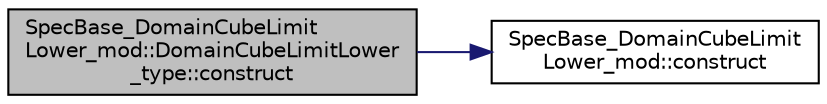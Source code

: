 digraph "SpecBase_DomainCubeLimitLower_mod::DomainCubeLimitLower_type::construct"
{
 // LATEX_PDF_SIZE
  edge [fontname="Helvetica",fontsize="10",labelfontname="Helvetica",labelfontsize="10"];
  node [fontname="Helvetica",fontsize="10",shape=record];
  rankdir="LR";
  Node1 [label="SpecBase_DomainCubeLimit\lLower_mod::DomainCubeLimitLower\l_type::construct",height=0.2,width=0.4,color="black", fillcolor="grey75", style="filled", fontcolor="black",tooltip=" "];
  Node1 -> Node2 [color="midnightblue",fontsize="10",style="solid",fontname="Helvetica"];
  Node2 [label="SpecBase_DomainCubeLimit\lLower_mod::construct",height=0.2,width=0.4,color="black", fillcolor="white", style="filled",URL="$namespaceSpecBase__DomainCubeLimitLower__mod.html#a7fe677fdf4a6354cbb24091bdae0eefc",tooltip=" "];
}
